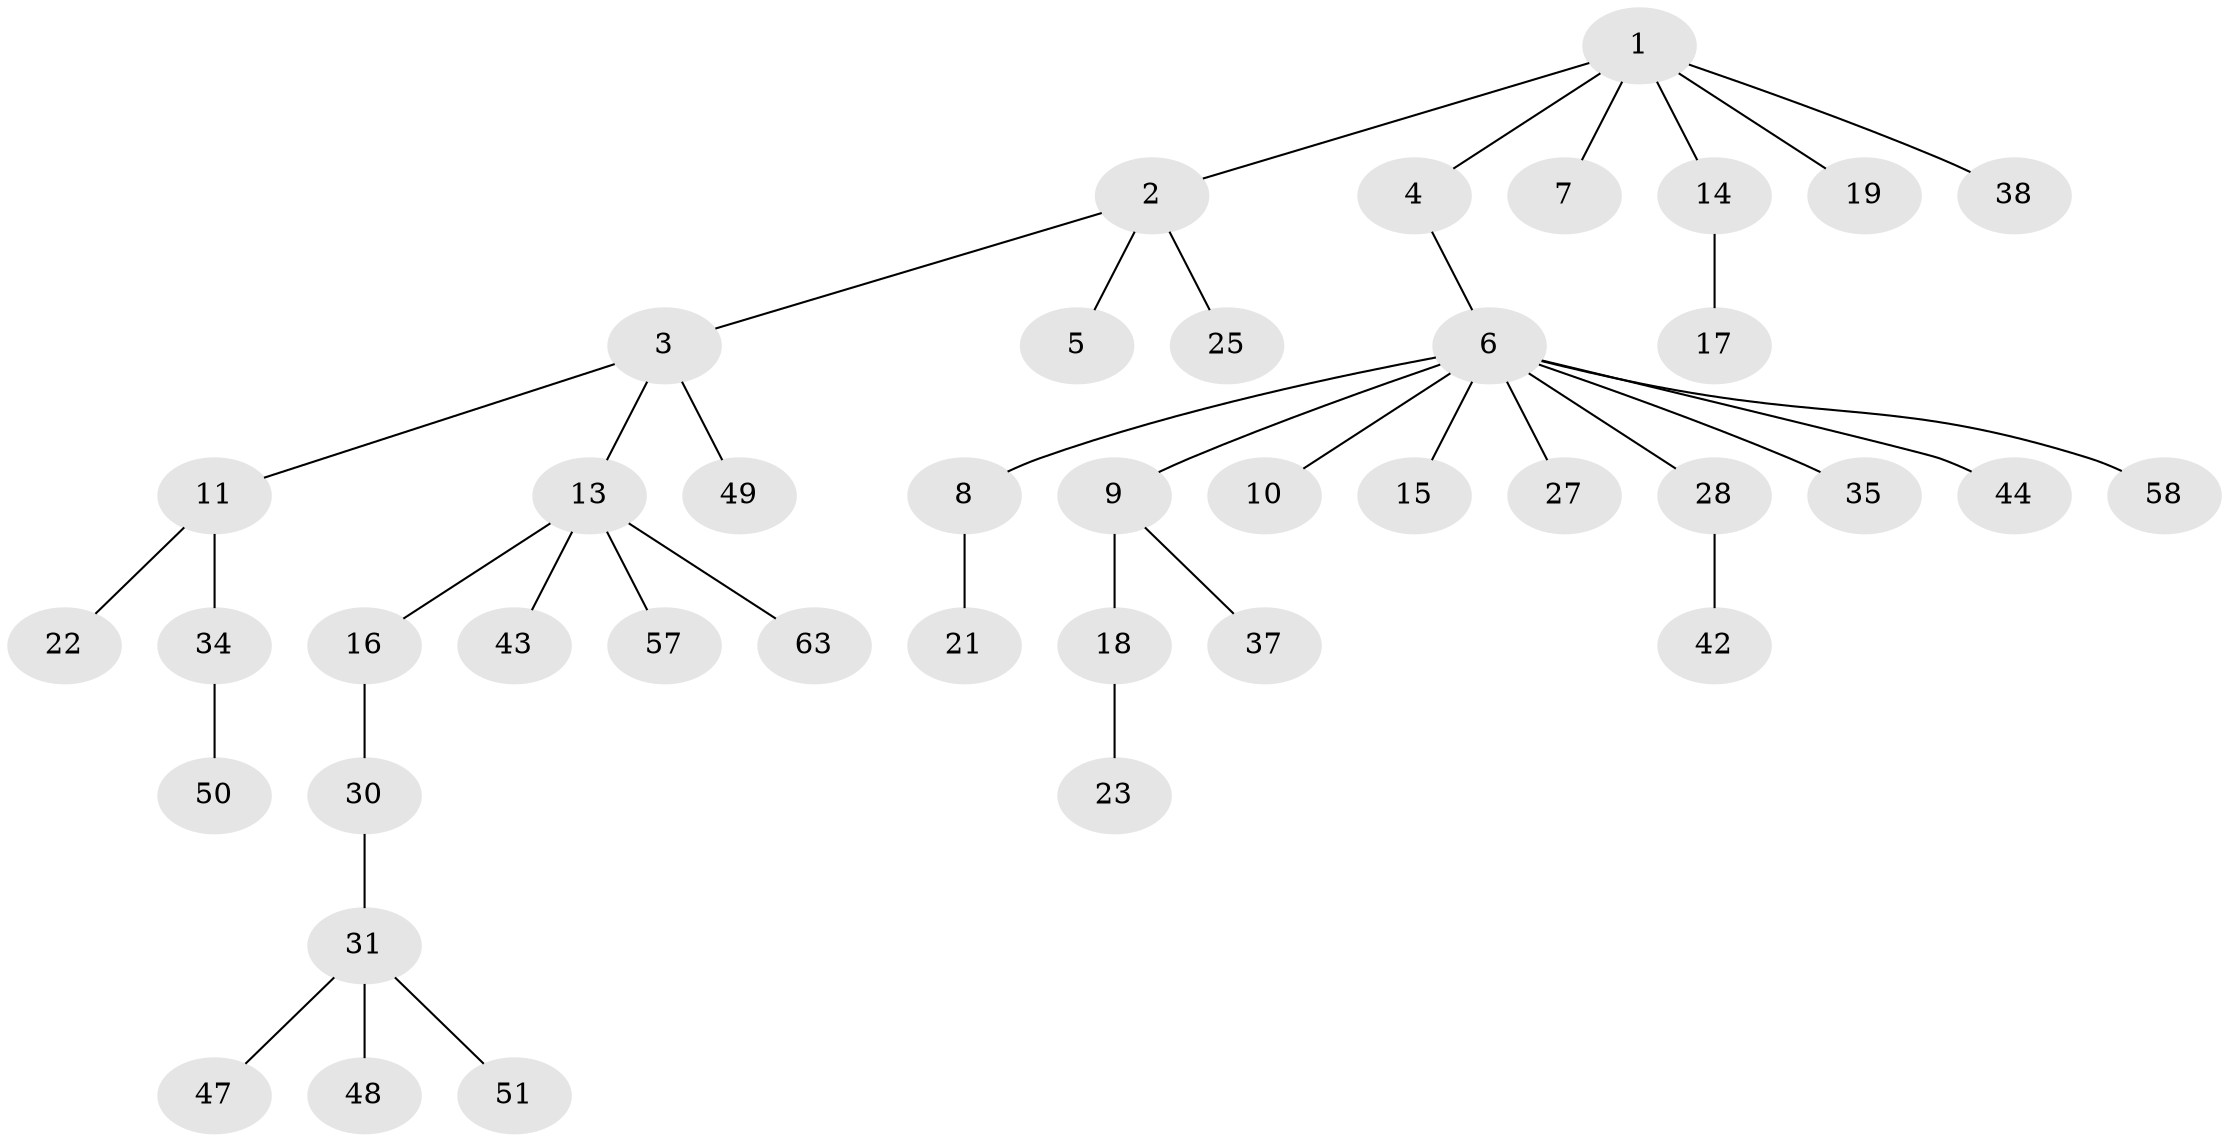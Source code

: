 // original degree distribution, {7: 0.031746031746031744, 5: 0.06349206349206349, 2: 0.2698412698412698, 1: 0.5079365079365079, 3: 0.12698412698412698}
// Generated by graph-tools (version 1.1) at 2025/42/03/06/25 10:42:04]
// undirected, 41 vertices, 40 edges
graph export_dot {
graph [start="1"]
  node [color=gray90,style=filled];
  1 [super="+40"];
  2 [super="+62"];
  3 [super="+45"];
  4;
  5;
  6 [super="+12"];
  7;
  8 [super="+32"];
  9 [super="+26"];
  10 [super="+46"];
  11 [super="+20"];
  13 [super="+36"];
  14 [super="+41"];
  15 [super="+24"];
  16;
  17 [super="+29"];
  18;
  19;
  21;
  22;
  23 [super="+52"];
  25;
  27;
  28;
  30 [super="+56"];
  31 [super="+33"];
  34 [super="+61"];
  35 [super="+39"];
  37 [super="+60"];
  38;
  42 [super="+59"];
  43 [super="+55"];
  44 [super="+54"];
  47;
  48;
  49 [super="+53"];
  50;
  51;
  57;
  58;
  63;
  1 -- 2;
  1 -- 4;
  1 -- 7;
  1 -- 14;
  1 -- 19;
  1 -- 38;
  2 -- 3;
  2 -- 5;
  2 -- 25;
  3 -- 11;
  3 -- 13;
  3 -- 49;
  4 -- 6;
  6 -- 8;
  6 -- 9;
  6 -- 10;
  6 -- 27;
  6 -- 28;
  6 -- 35;
  6 -- 58;
  6 -- 44;
  6 -- 15;
  8 -- 21;
  9 -- 18;
  9 -- 37;
  11 -- 34;
  11 -- 22;
  13 -- 16;
  13 -- 57;
  13 -- 63;
  13 -- 43;
  14 -- 17;
  16 -- 30;
  18 -- 23;
  28 -- 42;
  30 -- 31;
  31 -- 47;
  31 -- 48;
  31 -- 51;
  34 -- 50;
}
